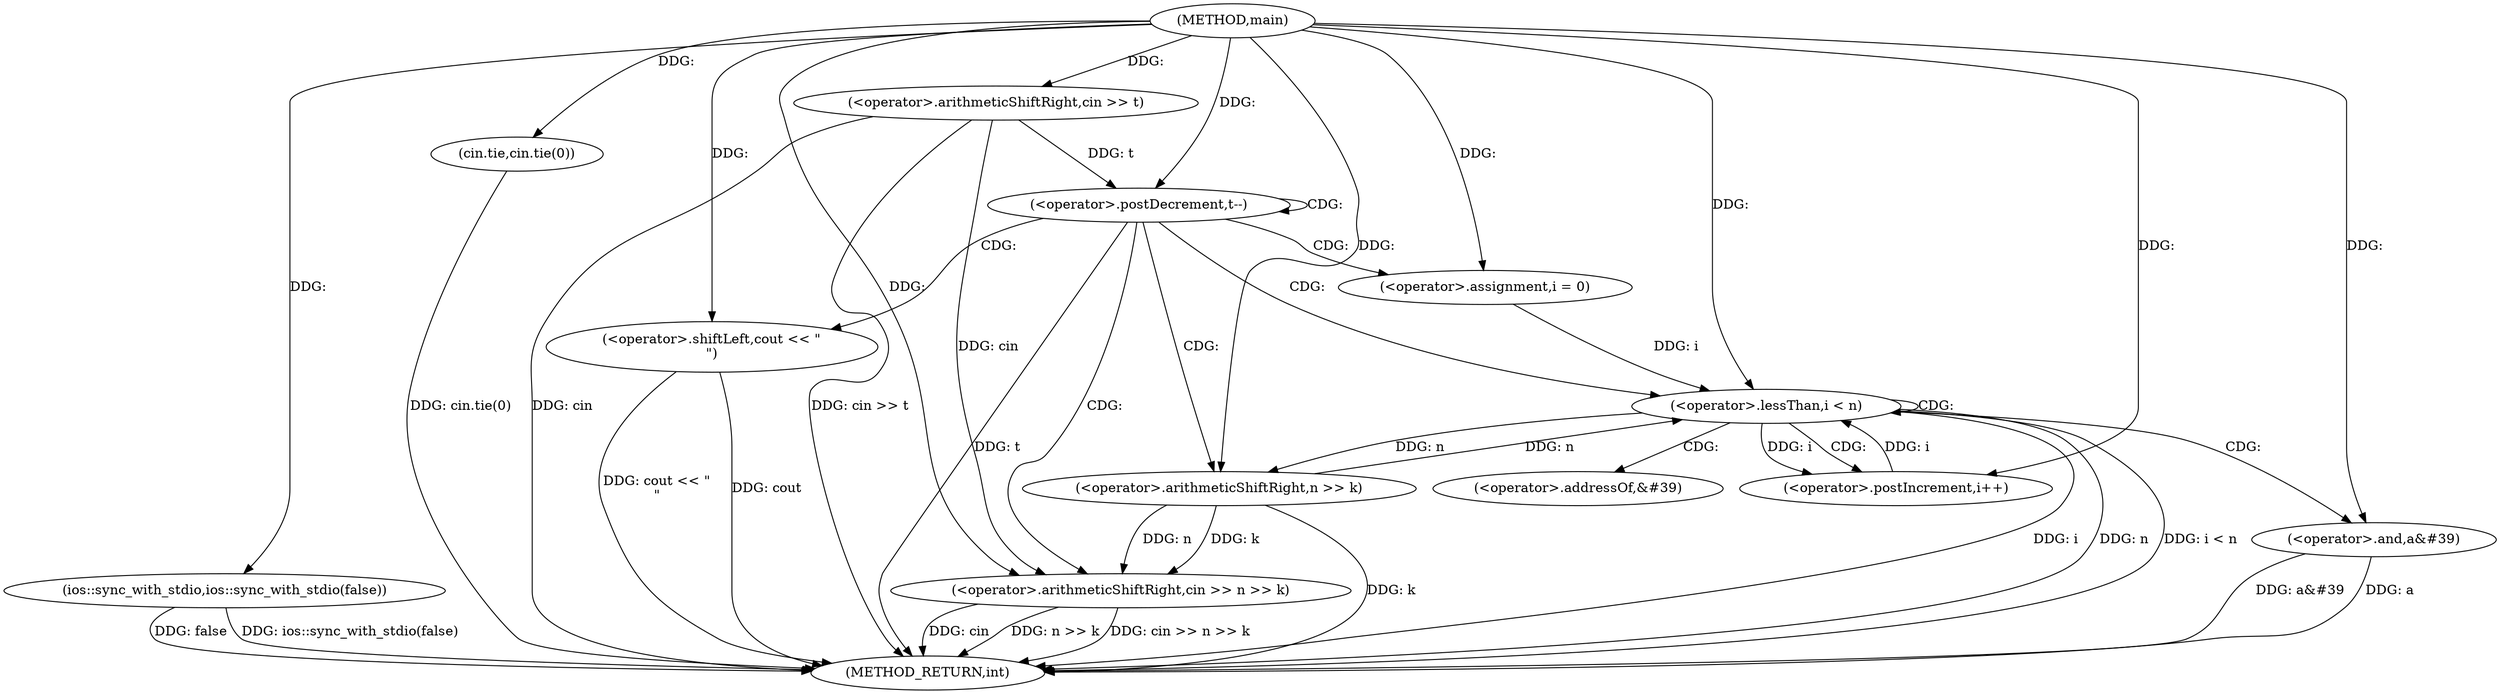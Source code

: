 digraph "main" {  
"1000101" [label = "(METHOD,main)" ]
"1000142" [label = "(METHOD_RETURN,int)" ]
"1000103" [label = "(ios::sync_with_stdio,ios::sync_with_stdio(false))" ]
"1000105" [label = "(cin.tie,cin.tie(0))" ]
"1000110" [label = "(<operator>.arithmeticShiftRight,cin >> t)" ]
"1000114" [label = "(<operator>.postDecrement,t--)" ]
"1000117" [label = "(<operator>.arithmeticShiftRight,cin >> n >> k)" ]
"1000139" [label = "(<operator>.shiftLeft,cout << \"\n\")" ]
"1000124" [label = "(<operator>.assignment,i = 0)" ]
"1000127" [label = "(<operator>.lessThan,i < n)" ]
"1000130" [label = "(<operator>.postIncrement,i++)" ]
"1000119" [label = "(<operator>.arithmeticShiftRight,n >> k)" ]
"1000136" [label = "(<operator>.and,a&#39)" ]
"1000134" [label = "(<operator>.addressOf,&#39)" ]
  "1000103" -> "1000142"  [ label = "DDG: ios::sync_with_stdio(false)"] 
  "1000105" -> "1000142"  [ label = "DDG: cin.tie(0)"] 
  "1000110" -> "1000142"  [ label = "DDG: cin"] 
  "1000110" -> "1000142"  [ label = "DDG: cin >> t"] 
  "1000114" -> "1000142"  [ label = "DDG: t"] 
  "1000117" -> "1000142"  [ label = "DDG: cin"] 
  "1000119" -> "1000142"  [ label = "DDG: k"] 
  "1000117" -> "1000142"  [ label = "DDG: n >> k"] 
  "1000117" -> "1000142"  [ label = "DDG: cin >> n >> k"] 
  "1000127" -> "1000142"  [ label = "DDG: i"] 
  "1000127" -> "1000142"  [ label = "DDG: n"] 
  "1000127" -> "1000142"  [ label = "DDG: i < n"] 
  "1000139" -> "1000142"  [ label = "DDG: cout << \"\n\""] 
  "1000136" -> "1000142"  [ label = "DDG: a&#39"] 
  "1000136" -> "1000142"  [ label = "DDG: a"] 
  "1000103" -> "1000142"  [ label = "DDG: false"] 
  "1000139" -> "1000142"  [ label = "DDG: cout"] 
  "1000101" -> "1000103"  [ label = "DDG: "] 
  "1000101" -> "1000105"  [ label = "DDG: "] 
  "1000101" -> "1000110"  [ label = "DDG: "] 
  "1000110" -> "1000114"  [ label = "DDG: t"] 
  "1000101" -> "1000114"  [ label = "DDG: "] 
  "1000110" -> "1000117"  [ label = "DDG: cin"] 
  "1000101" -> "1000117"  [ label = "DDG: "] 
  "1000119" -> "1000117"  [ label = "DDG: n"] 
  "1000119" -> "1000117"  [ label = "DDG: k"] 
  "1000101" -> "1000124"  [ label = "DDG: "] 
  "1000101" -> "1000139"  [ label = "DDG: "] 
  "1000127" -> "1000119"  [ label = "DDG: n"] 
  "1000101" -> "1000119"  [ label = "DDG: "] 
  "1000124" -> "1000127"  [ label = "DDG: i"] 
  "1000130" -> "1000127"  [ label = "DDG: i"] 
  "1000101" -> "1000127"  [ label = "DDG: "] 
  "1000119" -> "1000127"  [ label = "DDG: n"] 
  "1000127" -> "1000130"  [ label = "DDG: i"] 
  "1000101" -> "1000130"  [ label = "DDG: "] 
  "1000101" -> "1000136"  [ label = "DDG: "] 
  "1000114" -> "1000124"  [ label = "CDG: "] 
  "1000114" -> "1000119"  [ label = "CDG: "] 
  "1000114" -> "1000139"  [ label = "CDG: "] 
  "1000114" -> "1000114"  [ label = "CDG: "] 
  "1000114" -> "1000117"  [ label = "CDG: "] 
  "1000114" -> "1000127"  [ label = "CDG: "] 
  "1000127" -> "1000130"  [ label = "CDG: "] 
  "1000127" -> "1000136"  [ label = "CDG: "] 
  "1000127" -> "1000127"  [ label = "CDG: "] 
  "1000127" -> "1000134"  [ label = "CDG: "] 
}
